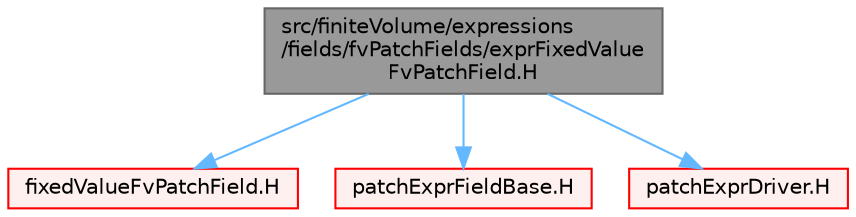 digraph "src/finiteVolume/expressions/fields/fvPatchFields/exprFixedValueFvPatchField.H"
{
 // LATEX_PDF_SIZE
  bgcolor="transparent";
  edge [fontname=Helvetica,fontsize=10,labelfontname=Helvetica,labelfontsize=10];
  node [fontname=Helvetica,fontsize=10,shape=box,height=0.2,width=0.4];
  Node1 [id="Node000001",label="src/finiteVolume/expressions\l/fields/fvPatchFields/exprFixedValue\lFvPatchField.H",height=0.2,width=0.4,color="gray40", fillcolor="grey60", style="filled", fontcolor="black",tooltip=" "];
  Node1 -> Node2 [id="edge1_Node000001_Node000002",color="steelblue1",style="solid",tooltip=" "];
  Node2 [id="Node000002",label="fixedValueFvPatchField.H",height=0.2,width=0.4,color="red", fillcolor="#FFF0F0", style="filled",URL="$fixedValueFvPatchField_8H.html",tooltip=" "];
  Node1 -> Node266 [id="edge2_Node000001_Node000266",color="steelblue1",style="solid",tooltip=" "];
  Node266 [id="Node000266",label="patchExprFieldBase.H",height=0.2,width=0.4,color="red", fillcolor="#FFF0F0", style="filled",URL="$patchExprFieldBase_8H.html",tooltip=" "];
  Node1 -> Node280 [id="edge3_Node000001_Node000280",color="steelblue1",style="solid",tooltip=" "];
  Node280 [id="Node000280",label="patchExprDriver.H",height=0.2,width=0.4,color="red", fillcolor="#FFF0F0", style="filled",URL="$patchExprDriver_8H.html",tooltip=" "];
}
